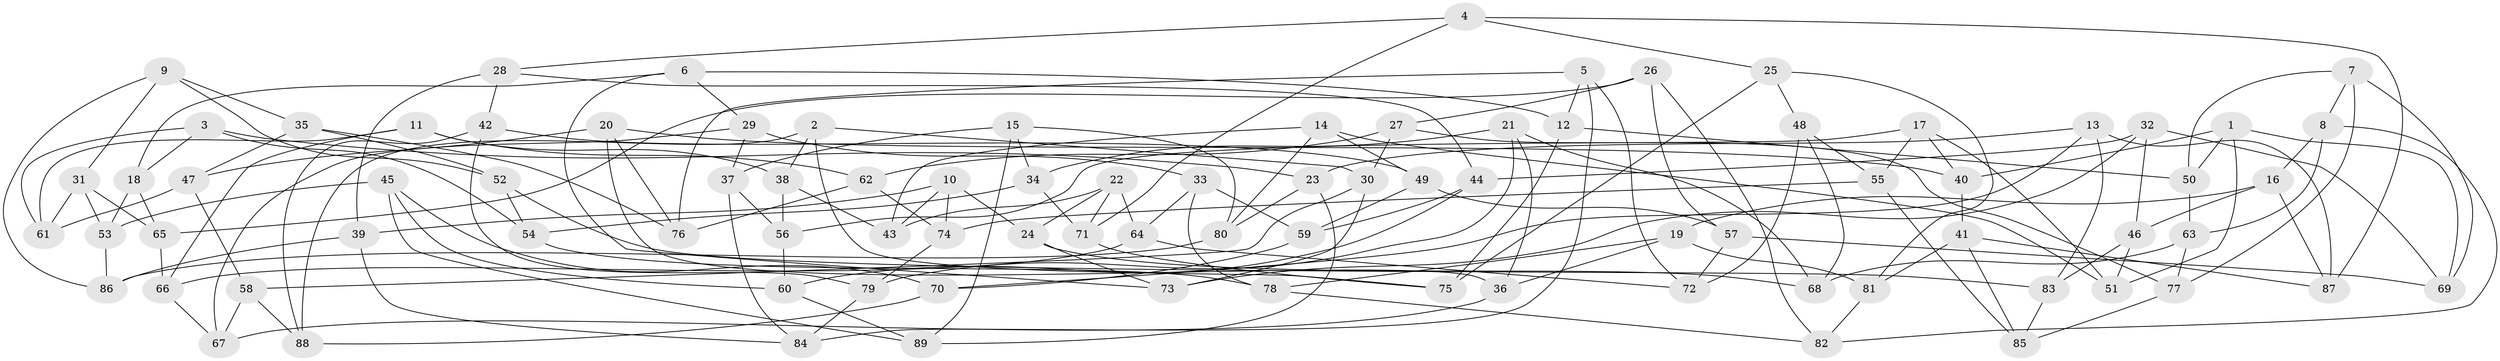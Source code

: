 // coarse degree distribution, {4: 0.11538461538461539, 8: 0.19230769230769232, 7: 0.38461538461538464, 10: 0.07692307692307693, 6: 0.15384615384615385, 9: 0.038461538461538464, 5: 0.038461538461538464}
// Generated by graph-tools (version 1.1) at 2025/38/03/04/25 23:38:13]
// undirected, 89 vertices, 178 edges
graph export_dot {
  node [color=gray90,style=filled];
  1;
  2;
  3;
  4;
  5;
  6;
  7;
  8;
  9;
  10;
  11;
  12;
  13;
  14;
  15;
  16;
  17;
  18;
  19;
  20;
  21;
  22;
  23;
  24;
  25;
  26;
  27;
  28;
  29;
  30;
  31;
  32;
  33;
  34;
  35;
  36;
  37;
  38;
  39;
  40;
  41;
  42;
  43;
  44;
  45;
  46;
  47;
  48;
  49;
  50;
  51;
  52;
  53;
  54;
  55;
  56;
  57;
  58;
  59;
  60;
  61;
  62;
  63;
  64;
  65;
  66;
  67;
  68;
  69;
  70;
  71;
  72;
  73;
  74;
  75;
  76;
  77;
  78;
  79;
  80;
  81;
  82;
  83;
  84;
  85;
  86;
  87;
  88;
  89;
  1 -- 40;
  1 -- 50;
  1 -- 69;
  1 -- 51;
  2 -- 88;
  2 -- 30;
  2 -- 38;
  2 -- 75;
  3 -- 54;
  3 -- 61;
  3 -- 18;
  3 -- 23;
  4 -- 87;
  4 -- 28;
  4 -- 25;
  4 -- 71;
  5 -- 76;
  5 -- 12;
  5 -- 84;
  5 -- 72;
  6 -- 18;
  6 -- 12;
  6 -- 29;
  6 -- 73;
  7 -- 8;
  7 -- 69;
  7 -- 77;
  7 -- 50;
  8 -- 63;
  8 -- 82;
  8 -- 16;
  9 -- 31;
  9 -- 86;
  9 -- 52;
  9 -- 35;
  10 -- 39;
  10 -- 74;
  10 -- 24;
  10 -- 43;
  11 -- 62;
  11 -- 66;
  11 -- 38;
  11 -- 61;
  12 -- 50;
  12 -- 75;
  13 -- 83;
  13 -- 87;
  13 -- 70;
  13 -- 23;
  14 -- 51;
  14 -- 43;
  14 -- 80;
  14 -- 49;
  15 -- 37;
  15 -- 34;
  15 -- 89;
  15 -- 80;
  16 -- 46;
  16 -- 19;
  16 -- 87;
  17 -- 56;
  17 -- 55;
  17 -- 51;
  17 -- 40;
  18 -- 65;
  18 -- 53;
  19 -- 78;
  19 -- 36;
  19 -- 81;
  20 -- 36;
  20 -- 76;
  20 -- 40;
  20 -- 47;
  21 -- 79;
  21 -- 68;
  21 -- 36;
  21 -- 34;
  22 -- 71;
  22 -- 64;
  22 -- 24;
  22 -- 43;
  23 -- 89;
  23 -- 80;
  24 -- 68;
  24 -- 73;
  25 -- 75;
  25 -- 48;
  25 -- 81;
  26 -- 65;
  26 -- 82;
  26 -- 27;
  26 -- 57;
  27 -- 30;
  27 -- 77;
  27 -- 62;
  28 -- 39;
  28 -- 42;
  28 -- 44;
  29 -- 33;
  29 -- 37;
  29 -- 67;
  30 -- 73;
  30 -- 58;
  31 -- 61;
  31 -- 53;
  31 -- 65;
  32 -- 73;
  32 -- 69;
  32 -- 44;
  32 -- 46;
  33 -- 64;
  33 -- 59;
  33 -- 78;
  34 -- 54;
  34 -- 71;
  35 -- 52;
  35 -- 76;
  35 -- 47;
  36 -- 67;
  37 -- 56;
  37 -- 84;
  38 -- 43;
  38 -- 56;
  39 -- 84;
  39 -- 86;
  40 -- 41;
  41 -- 85;
  41 -- 87;
  41 -- 81;
  42 -- 79;
  42 -- 49;
  42 -- 88;
  44 -- 60;
  44 -- 59;
  45 -- 89;
  45 -- 53;
  45 -- 60;
  45 -- 70;
  46 -- 83;
  46 -- 51;
  47 -- 61;
  47 -- 58;
  48 -- 72;
  48 -- 68;
  48 -- 55;
  49 -- 59;
  49 -- 57;
  50 -- 63;
  52 -- 83;
  52 -- 54;
  53 -- 86;
  54 -- 78;
  55 -- 85;
  55 -- 74;
  56 -- 60;
  57 -- 69;
  57 -- 72;
  58 -- 88;
  58 -- 67;
  59 -- 70;
  60 -- 89;
  62 -- 76;
  62 -- 74;
  63 -- 77;
  63 -- 68;
  64 -- 72;
  64 -- 66;
  65 -- 66;
  66 -- 67;
  70 -- 88;
  71 -- 75;
  74 -- 79;
  77 -- 85;
  78 -- 82;
  79 -- 84;
  80 -- 86;
  81 -- 82;
  83 -- 85;
}
